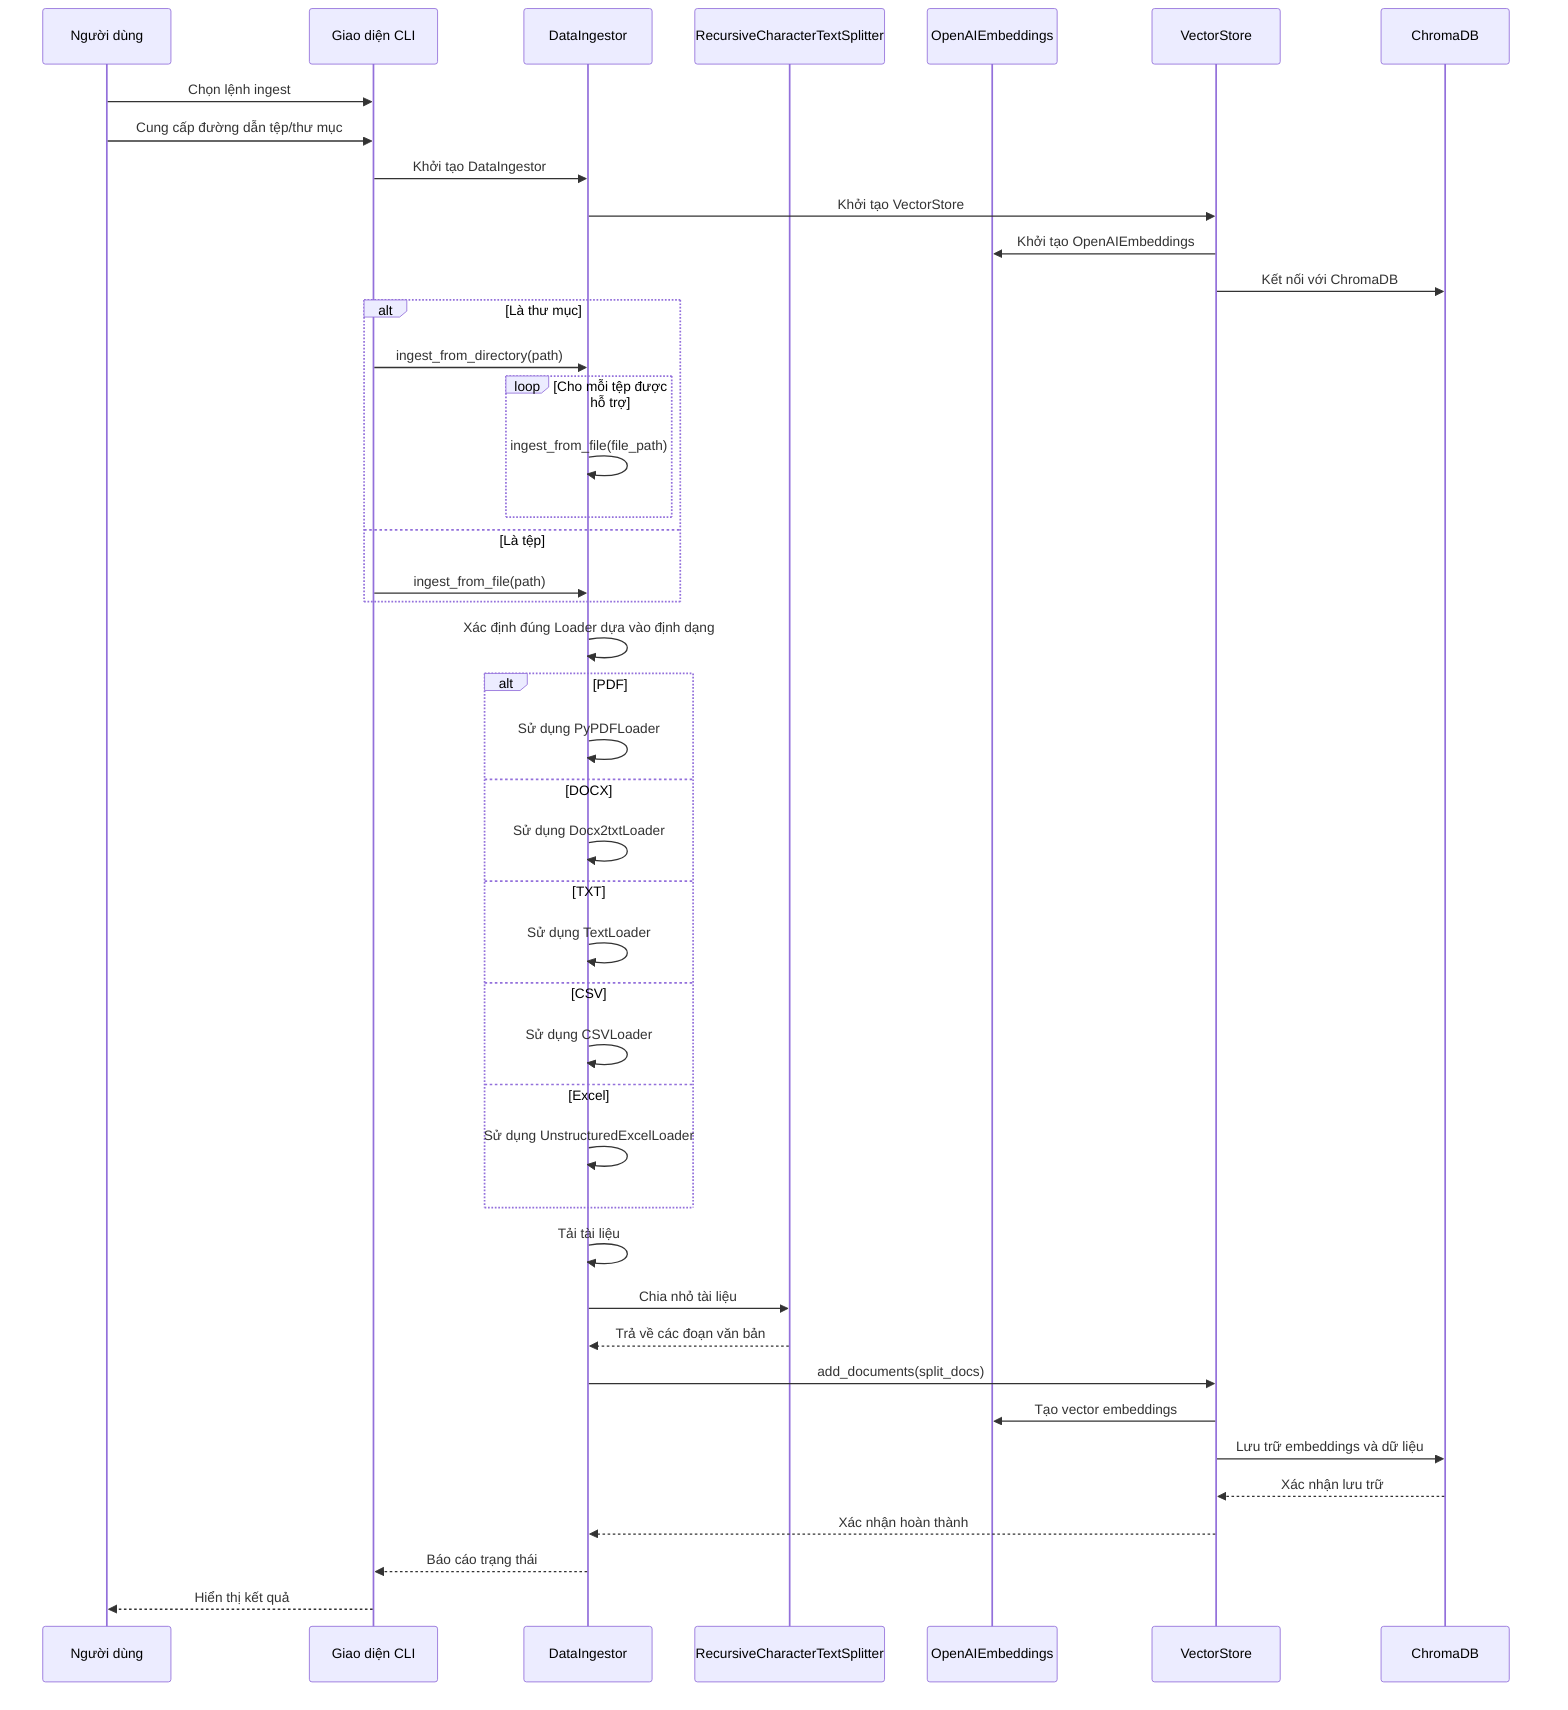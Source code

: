sequenceDiagram
    participant User as Người dùng
    participant CLI as Giao diện CLI
    participant Ingestor as DataIngestor
    participant TextSplitter as RecursiveCharacterTextSplitter
    participant Embedding as OpenAIEmbeddings
    participant VectorStore as VectorStore
    participant DB as ChromaDB
    
    User->>CLI: Chọn lệnh ingest
    User->>CLI: Cung cấp đường dẫn tệp/thư mục
    
    CLI->>Ingestor: Khởi tạo DataIngestor
    Ingestor->>VectorStore: Khởi tạo VectorStore
    VectorStore->>Embedding: Khởi tạo OpenAIEmbeddings
    VectorStore->>DB: Kết nối với ChromaDB
    
    alt Là thư mục
        CLI->>Ingestor: ingest_from_directory(path)
        loop Cho mỗi tệp được hỗ trợ
            Ingestor->>Ingestor: ingest_from_file(file_path)
        end
    else Là tệp
        CLI->>Ingestor: ingest_from_file(path)
    end
    
    Ingestor->>Ingestor: Xác định đúng Loader dựa vào định dạng
    
    alt PDF
        Ingestor->>Ingestor: Sử dụng PyPDFLoader
    else DOCX
        Ingestor->>Ingestor: Sử dụng Docx2txtLoader
    else TXT
        Ingestor->>Ingestor: Sử dụng TextLoader
    else CSV
        Ingestor->>Ingestor: Sử dụng CSVLoader
    else Excel
        Ingestor->>Ingestor: Sử dụng UnstructuredExcelLoader
    end
    
    Ingestor->>Ingestor: Tải tài liệu
    Ingestor->>TextSplitter: Chia nhỏ tài liệu
    TextSplitter-->>Ingestor: Trả về các đoạn văn bản
    
    Ingestor->>VectorStore: add_documents(split_docs)
    VectorStore->>Embedding: Tạo vector embeddings
    VectorStore->>DB: Lưu trữ embeddings và dữ liệu
    
    DB-->>VectorStore: Xác nhận lưu trữ
    VectorStore-->>Ingestor: Xác nhận hoàn thành
    Ingestor-->>CLI: Báo cáo trạng thái
    CLI-->>User: Hiển thị kết quả